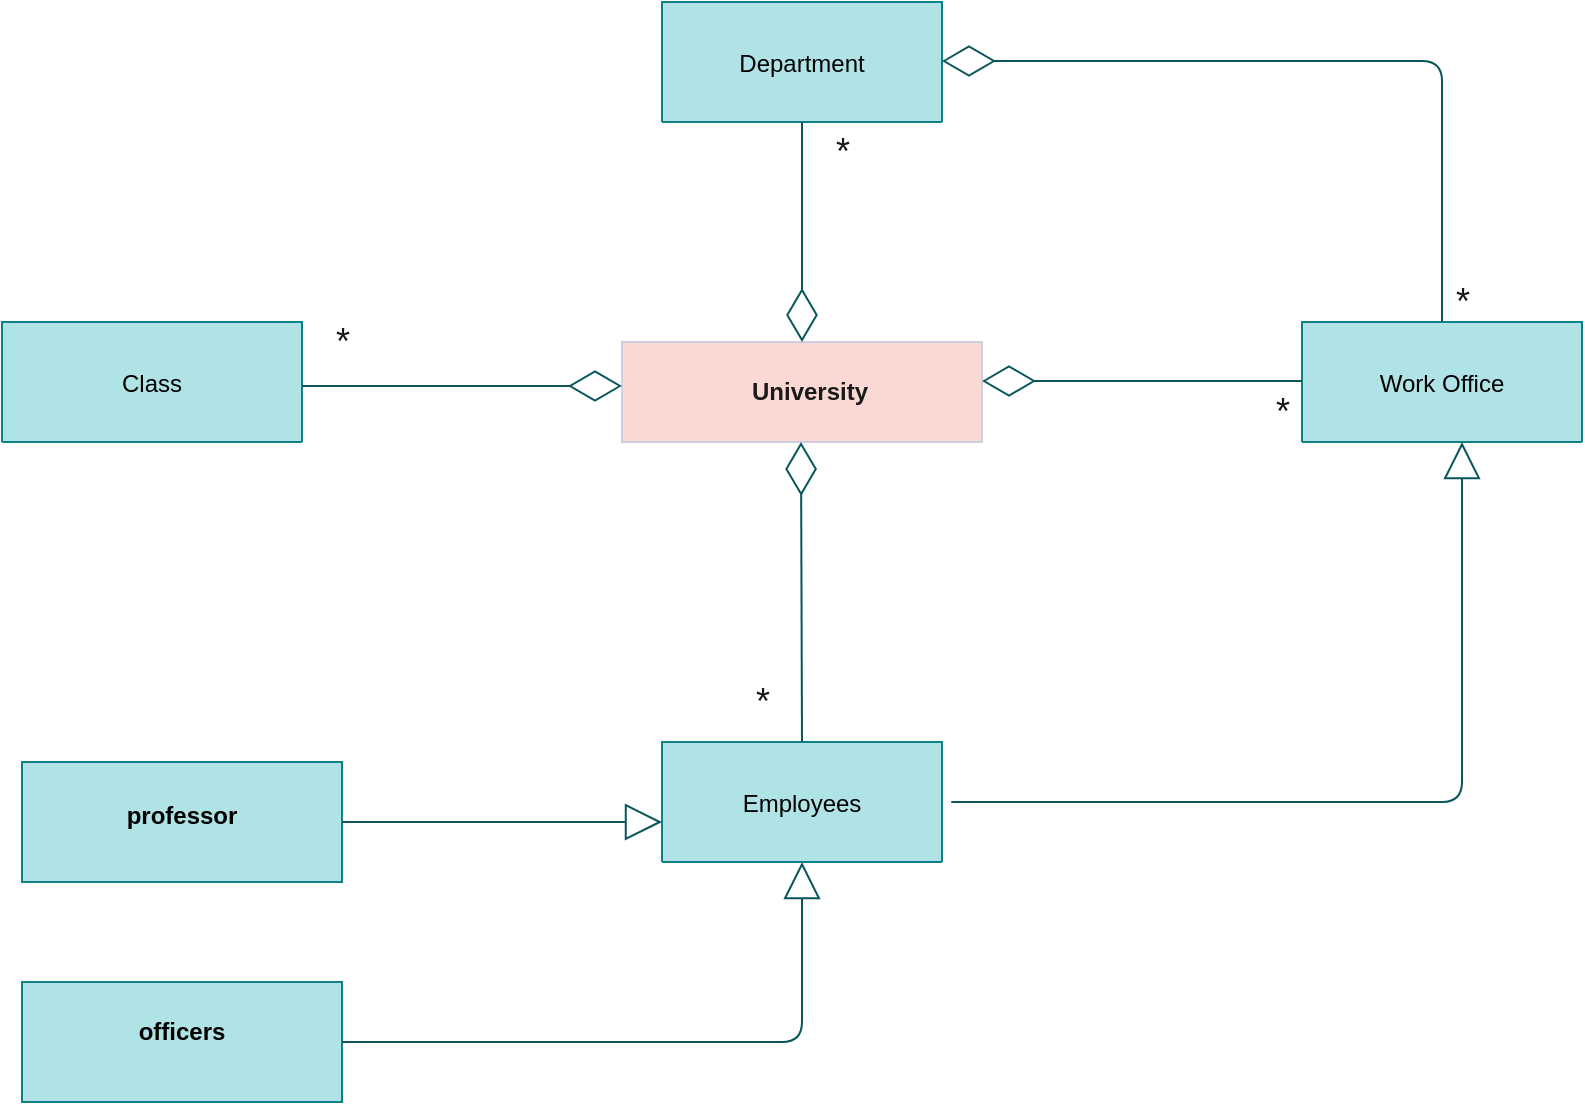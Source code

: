 <mxfile version="15.5.5" type="google"><diagram id="lCv3zEmOOM4DrA3AHx14" name="Universty diagram"><mxGraphModel dx="1422" dy="1162" grid="1" gridSize="10" guides="1" tooltips="1" connect="1" arrows="1" fold="1" page="0" pageScale="1" pageWidth="827" pageHeight="1169" math="0" shadow="0"><root><mxCell id="ycC0nvwXBKWCJhONriR1-0"/><mxCell id="ycC0nvwXBKWCJhONriR1-1" parent="ycC0nvwXBKWCJhONriR1-0"/><mxCell id="ycC0nvwXBKWCJhONriR1-2" value="&lt;p style=&quot;margin: 0px ; margin-top: 4px ; text-align: center ; text-decoration: underline&quot;&gt;&lt;/p&gt;&lt;p style=&quot;text-align: center ; margin: 0px 0px 0px 8px&quot;&gt;&lt;b&gt;&lt;br&gt;&lt;/b&gt;&lt;/p&gt;&lt;p style=&quot;text-align: center ; margin: 0px 0px 0px 8px&quot;&gt;&lt;b&gt;University&lt;/b&gt;&lt;br&gt;&lt;/p&gt;&lt;p style=&quot;margin: 0px ; margin-left: 8px&quot;&gt;&lt;br&gt;&lt;/p&gt;" style="verticalAlign=top;align=left;overflow=fill;fontSize=12;fontFamily=Helvetica;html=1;fillColor=#FAD9D5;strokeColor=#D0CEE2;fontColor=#1A1A1A;" parent="ycC0nvwXBKWCJhONriR1-1" vertex="1"><mxGeometry x="330" y="60" width="180" height="50" as="geometry"/></mxCell><mxCell id="ycC0nvwXBKWCJhONriR1-5" value="Work Office" style="swimlane;fontStyle=0;childLayout=stackLayout;horizontal=1;startSize=60;horizontalStack=0;resizeParent=1;resizeParentMax=0;resizeLast=0;collapsible=1;marginBottom=0;rounded=0;sketch=0;fillColor=#b0e3e6;strokeColor=#0e8088;" parent="ycC0nvwXBKWCJhONriR1-1" vertex="1"><mxGeometry x="670" y="50" width="140" height="60" as="geometry"/></mxCell><mxCell id="ycC0nvwXBKWCJhONriR1-13" value="Class" style="swimlane;fontStyle=0;childLayout=stackLayout;horizontal=1;startSize=60;fillColor=#b0e3e6;horizontalStack=0;resizeParent=1;resizeParentMax=0;resizeLast=0;collapsible=1;marginBottom=0;rounded=0;sketch=0;strokeColor=#0e8088;" parent="ycC0nvwXBKWCJhONriR1-1" vertex="1"><mxGeometry x="20" y="50" width="150" height="60" as="geometry"/></mxCell><mxCell id="ycC0nvwXBKWCJhONriR1-19" value="Employees" style="swimlane;fontStyle=0;childLayout=stackLayout;horizontal=1;startSize=60;fillColor=#b0e3e6;horizontalStack=0;resizeParent=1;resizeParentMax=0;resizeLast=0;collapsible=1;marginBottom=0;rounded=0;sketch=0;strokeColor=#0e8088;" parent="ycC0nvwXBKWCJhONriR1-1" vertex="1"><mxGeometry x="350" y="260" width="140" height="60" as="geometry"/></mxCell><mxCell id="b2vy_0UQT1BTzAe_gnO7-19" value="Department" style="swimlane;fontStyle=0;childLayout=stackLayout;horizontal=1;startSize=80;fillColor=#b0e3e6;horizontalStack=0;resizeParent=1;resizeParentMax=0;resizeLast=0;collapsible=1;marginBottom=0;rounded=0;sketch=0;strokeColor=#0e8088;" parent="ycC0nvwXBKWCJhONriR1-1" vertex="1"><mxGeometry x="350" y="-110" width="140" height="60" as="geometry"/></mxCell><mxCell id="b2vy_0UQT1BTzAe_gnO7-58" value="" style="endArrow=diamondThin;endFill=0;endSize=24;html=1;rounded=1;sketch=0;fontSize=14;fontColor=#1A1A1A;strokeColor=#09555B;edgeStyle=orthogonalEdgeStyle;curved=0;" parent="ycC0nvwXBKWCJhONriR1-1" edge="1"><mxGeometry width="160" relative="1" as="geometry"><mxPoint x="420" y="-50" as="sourcePoint"/><mxPoint x="420" y="60" as="targetPoint"/></mxGeometry></mxCell><mxCell id="b2vy_0UQT1BTzAe_gnO7-59" value="" style="endArrow=diamondThin;endFill=0;endSize=24;html=1;rounded=1;sketch=0;fontSize=14;fontColor=#1A1A1A;strokeColor=#09555B;edgeStyle=orthogonalEdgeStyle;curved=0;" parent="ycC0nvwXBKWCJhONriR1-1" edge="1"><mxGeometry width="160" relative="1" as="geometry"><mxPoint x="170" y="82" as="sourcePoint"/><mxPoint x="330" y="82" as="targetPoint"/><Array as="points"><mxPoint x="270" y="82"/><mxPoint x="270" y="82"/></Array></mxGeometry></mxCell><mxCell id="b2vy_0UQT1BTzAe_gnO7-61" value="" style="endArrow=diamondThin;endFill=0;endSize=24;html=1;rounded=1;sketch=0;fontSize=14;fontColor=#1A1A1A;strokeColor=#09555B;edgeStyle=orthogonalEdgeStyle;curved=0;exitX=0;exitY=0.492;exitDx=0;exitDy=0;exitPerimeter=0;" parent="ycC0nvwXBKWCJhONriR1-1" source="ycC0nvwXBKWCJhONriR1-5" edge="1"><mxGeometry width="160" relative="1" as="geometry"><mxPoint x="640" y="79.5" as="sourcePoint"/><mxPoint x="510" y="79.5" as="targetPoint"/></mxGeometry></mxCell><mxCell id="b2vy_0UQT1BTzAe_gnO7-70" value="&lt;p style=&quot;margin: 0px ; margin-top: 4px ; text-align: center&quot;&gt;&lt;/p&gt;&lt;div style=&quot;height: 2px&quot;&gt;&lt;/div&gt;&lt;div style=&quot;text-align: center&quot;&gt;&lt;span&gt;&lt;b&gt;&lt;br&gt;&lt;/b&gt;&lt;/span&gt;&lt;/div&gt;&lt;div style=&quot;text-align: center&quot;&gt;&lt;span&gt;&lt;b&gt;professor&lt;/b&gt;&lt;/span&gt;&lt;/div&gt;" style="verticalAlign=top;align=left;overflow=fill;fontSize=12;fontFamily=Helvetica;html=1;rounded=0;sketch=0;strokeColor=#0e8088;fillColor=#b0e3e6;" parent="ycC0nvwXBKWCJhONriR1-1" vertex="1"><mxGeometry x="30" y="270" width="160" height="60" as="geometry"/></mxCell><mxCell id="b2vy_0UQT1BTzAe_gnO7-71" value="&lt;p style=&quot;margin: 0px ; margin-top: 4px ; text-align: center&quot;&gt;&lt;br&gt;&lt;b&gt;officers&lt;/b&gt;&lt;br&gt;&lt;/p&gt;" style="verticalAlign=top;align=left;overflow=fill;fontSize=12;fontFamily=Helvetica;html=1;rounded=0;sketch=0;strokeColor=#0e8088;fillColor=#b0e3e6;" parent="ycC0nvwXBKWCJhONriR1-1" vertex="1"><mxGeometry x="30" y="380" width="160" height="60" as="geometry"/></mxCell><mxCell id="b2vy_0UQT1BTzAe_gnO7-75" value="" style="endArrow=diamondThin;endFill=0;endSize=24;html=1;rounded=1;sketch=0;fontSize=14;fontColor=#1A1A1A;strokeColor=#09555B;edgeStyle=orthogonalEdgeStyle;curved=0;exitX=0.5;exitY=0;exitDx=0;exitDy=0;" parent="ycC0nvwXBKWCJhONriR1-1" source="ycC0nvwXBKWCJhONriR1-5" edge="1"><mxGeometry width="160" relative="1" as="geometry"><mxPoint x="660" y="-80.5" as="sourcePoint"/><mxPoint x="490" y="-80.5" as="targetPoint"/><Array as="points"><mxPoint x="740" y="-80"/></Array></mxGeometry></mxCell><mxCell id="b2vy_0UQT1BTzAe_gnO7-76" value="" style="endArrow=block;endSize=16;endFill=0;html=1;rounded=1;sketch=0;fontSize=14;fontColor=#1A1A1A;strokeColor=#09555B;edgeStyle=orthogonalEdgeStyle;curved=0;" parent="ycC0nvwXBKWCJhONriR1-1" edge="1"><mxGeometry x="-0.13" y="-20" width="160" relative="1" as="geometry"><mxPoint x="190" y="300" as="sourcePoint"/><mxPoint x="350" y="300" as="targetPoint"/><mxPoint as="offset"/></mxGeometry></mxCell><mxCell id="b2vy_0UQT1BTzAe_gnO7-78" value="" style="endArrow=diamondThin;endFill=0;endSize=24;html=1;rounded=1;sketch=0;fontSize=14;fontColor=#1A1A1A;strokeColor=#09555B;edgeStyle=orthogonalEdgeStyle;curved=0;exitX=0.5;exitY=0;exitDx=0;exitDy=0;" parent="ycC0nvwXBKWCJhONriR1-1" source="ycC0nvwXBKWCJhONriR1-19" edge="1"><mxGeometry width="160" relative="1" as="geometry"><mxPoint x="419.5" y="220" as="sourcePoint"/><mxPoint x="419.5" y="110" as="targetPoint"/></mxGeometry></mxCell><mxCell id="b2vy_0UQT1BTzAe_gnO7-79" value="" style="endArrow=block;endSize=16;endFill=0;html=1;rounded=1;sketch=0;fontSize=14;fontColor=#1A1A1A;strokeColor=#09555B;edgeStyle=orthogonalEdgeStyle;curved=0;" parent="ycC0nvwXBKWCJhONriR1-1" source="b2vy_0UQT1BTzAe_gnO7-71" edge="1"><mxGeometry width="160" relative="1" as="geometry"><mxPoint x="340" y="630" as="sourcePoint"/><mxPoint x="420" y="320" as="targetPoint"/><Array as="points"><mxPoint x="190" y="410"/><mxPoint x="420" y="410"/></Array></mxGeometry></mxCell><mxCell id="b2vy_0UQT1BTzAe_gnO7-80" value="" style="endArrow=block;endSize=16;endFill=0;html=1;rounded=1;sketch=0;fontSize=14;fontColor=#1A1A1A;strokeColor=#09555B;edgeStyle=orthogonalEdgeStyle;curved=0;" parent="ycC0nvwXBKWCJhONriR1-1" edge="1"><mxGeometry x="0.011" width="160" relative="1" as="geometry"><mxPoint x="530" y="290" as="sourcePoint"/><mxPoint x="750" y="110" as="targetPoint"/><Array as="points"><mxPoint x="490" y="290"/><mxPoint x="750" y="290"/></Array><mxPoint as="offset"/></mxGeometry></mxCell><mxCell id="b2vy_0UQT1BTzAe_gnO7-83" value="&lt;font style=&quot;font-size: 18px&quot;&gt;*&lt;/font&gt;" style="text;html=1;align=center;verticalAlign=middle;resizable=0;points=[];autosize=1;strokeColor=none;fillColor=none;fontSize=14;fontColor=#1A1A1A;" parent="ycC0nvwXBKWCJhONriR1-1" vertex="1"><mxGeometry x="180" y="50" width="20" height="20" as="geometry"/></mxCell><mxCell id="b2vy_0UQT1BTzAe_gnO7-84" value="*" style="text;html=1;align=center;verticalAlign=middle;resizable=0;points=[];autosize=1;strokeColor=none;fillColor=none;fontSize=18;fontColor=#1A1A1A;" parent="ycC0nvwXBKWCJhONriR1-1" vertex="1"><mxGeometry x="430" y="-50" width="20" height="30" as="geometry"/></mxCell><mxCell id="b2vy_0UQT1BTzAe_gnO7-85" value="*" style="text;html=1;align=center;verticalAlign=middle;resizable=0;points=[];autosize=1;strokeColor=none;fillColor=none;fontSize=18;fontColor=#1A1A1A;" parent="ycC0nvwXBKWCJhONriR1-1" vertex="1"><mxGeometry x="650" y="80" width="20" height="30" as="geometry"/></mxCell><mxCell id="b2vy_0UQT1BTzAe_gnO7-86" value="*" style="text;html=1;align=center;verticalAlign=middle;resizable=0;points=[];autosize=1;strokeColor=none;fillColor=none;fontSize=18;fontColor=#1A1A1A;" parent="ycC0nvwXBKWCJhONriR1-1" vertex="1"><mxGeometry x="740" y="25" width="20" height="30" as="geometry"/></mxCell><mxCell id="b2vy_0UQT1BTzAe_gnO7-87" value="*" style="text;html=1;align=center;verticalAlign=middle;resizable=0;points=[];autosize=1;strokeColor=none;fillColor=none;fontSize=18;fontColor=#1A1A1A;" parent="ycC0nvwXBKWCJhONriR1-1" vertex="1"><mxGeometry x="390" y="225" width="20" height="30" as="geometry"/></mxCell></root></mxGraphModel></diagram></mxfile>